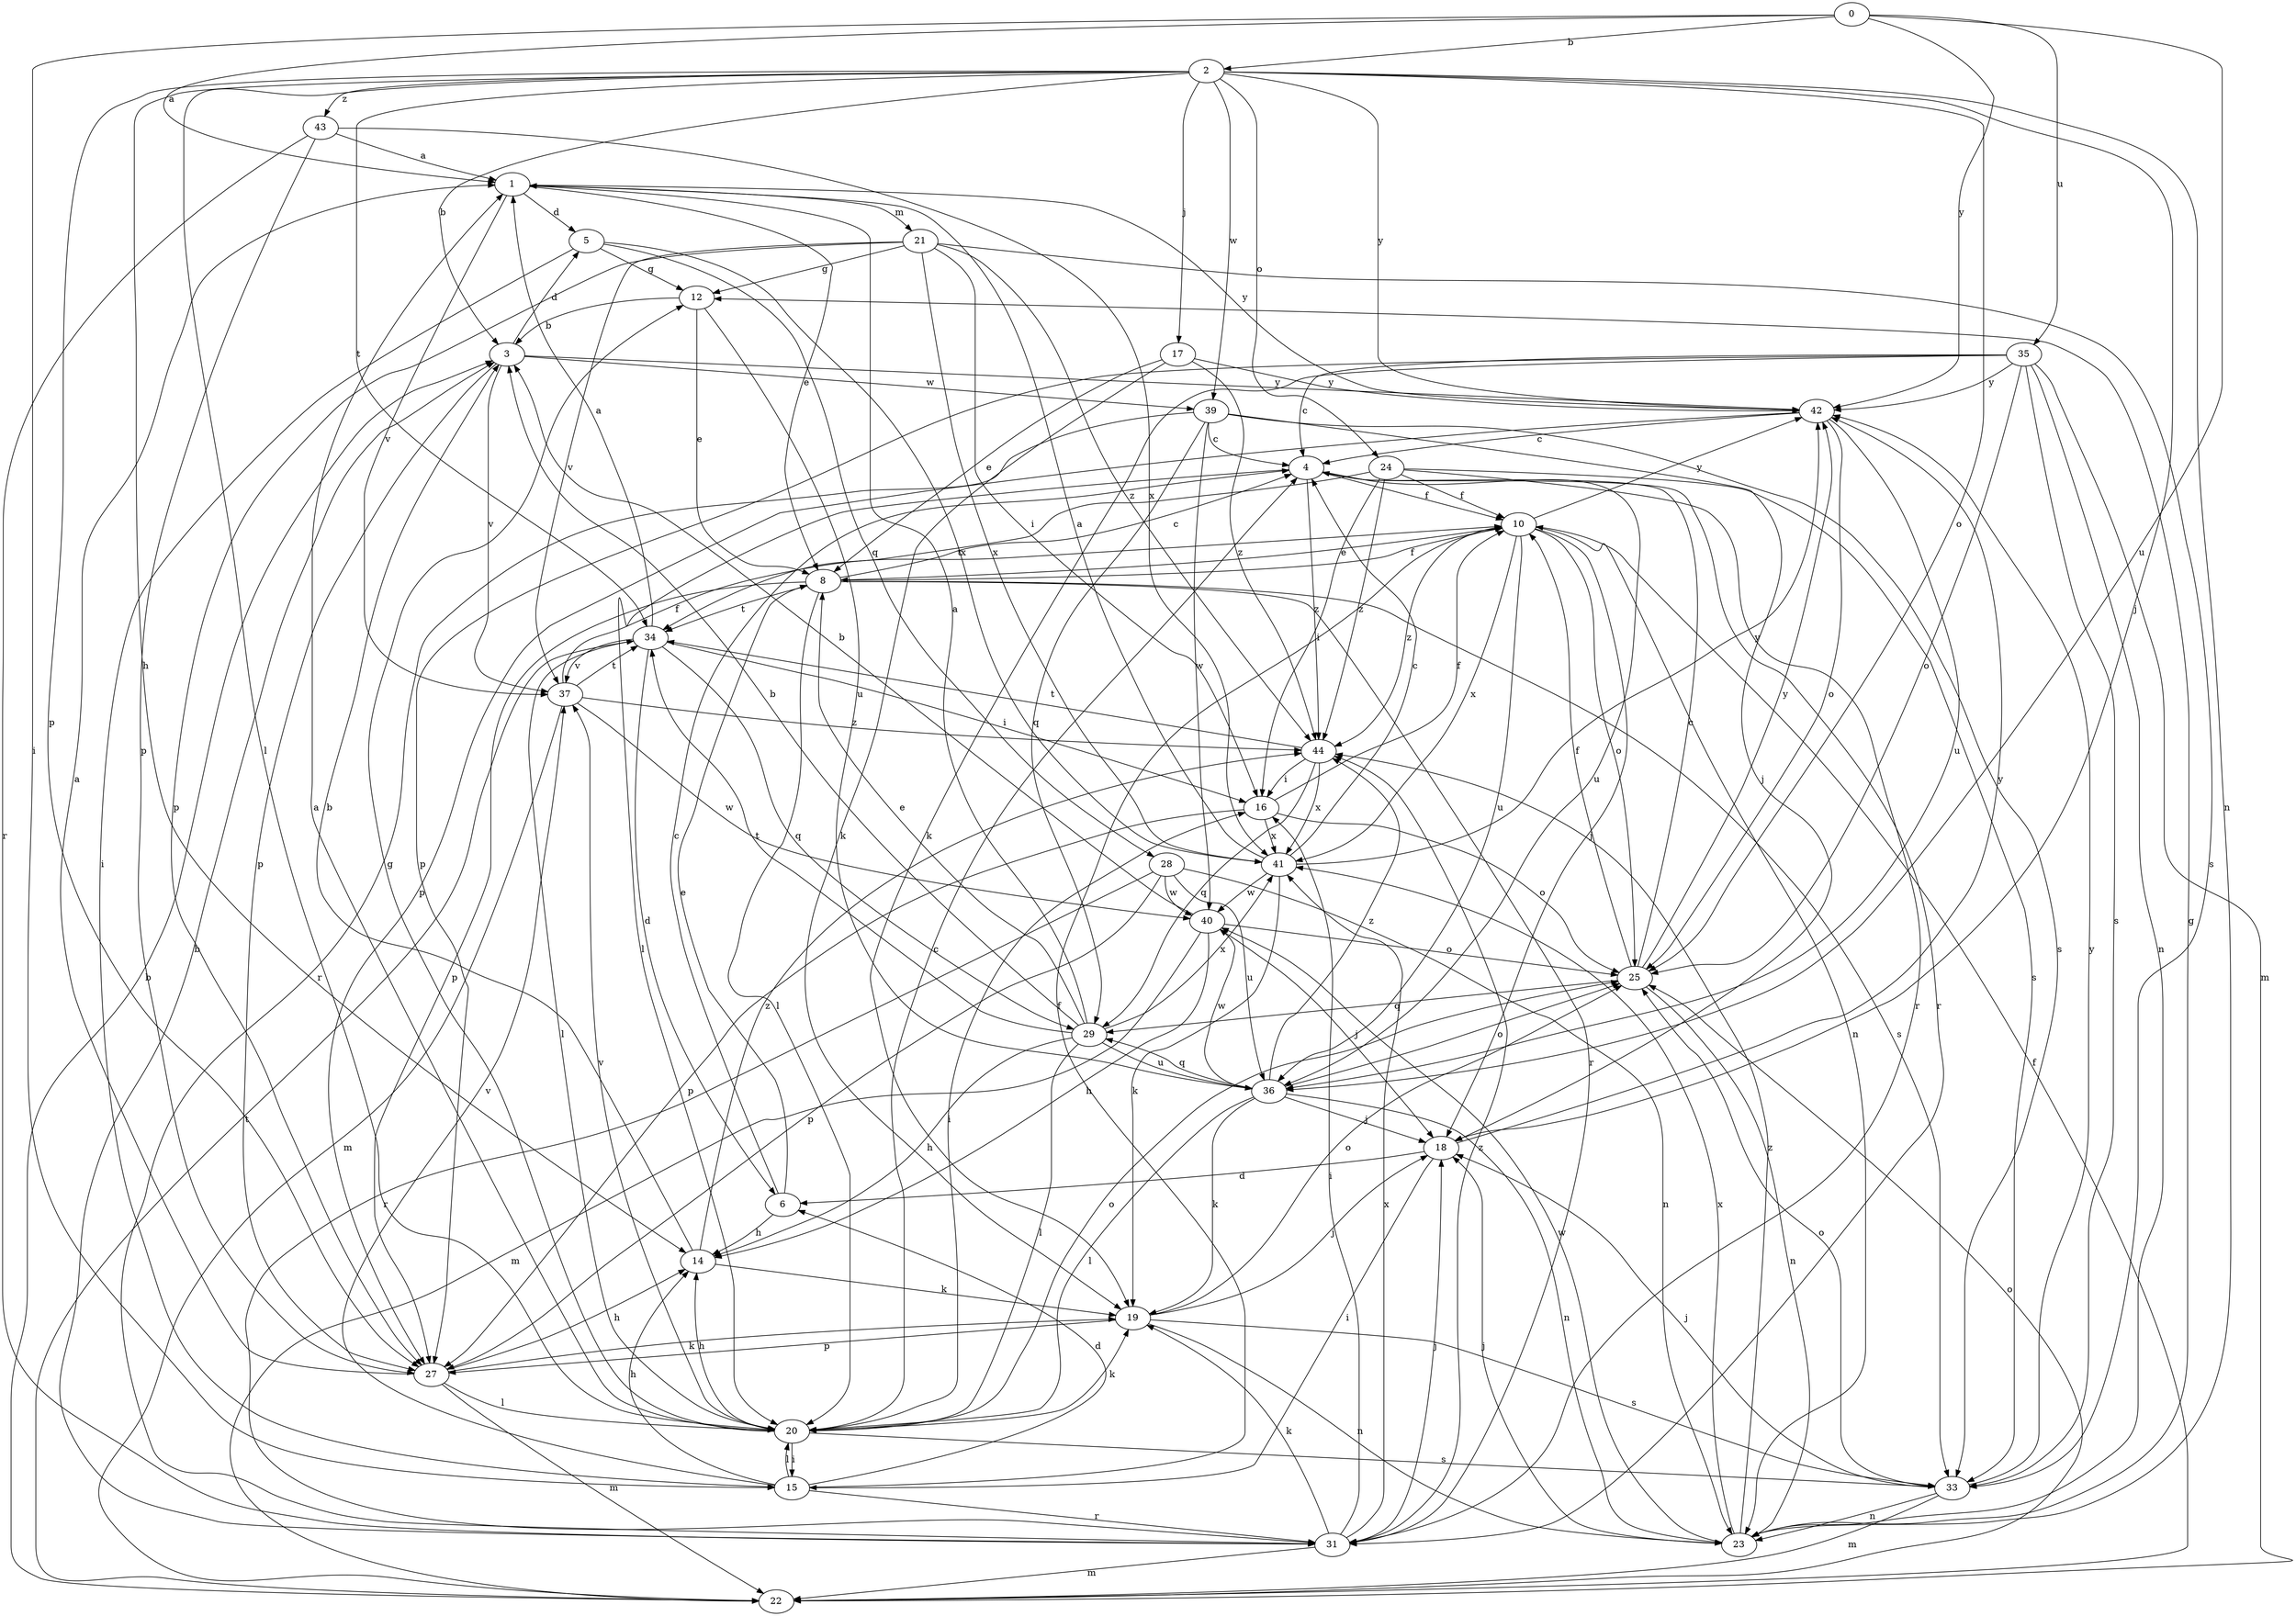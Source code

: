 strict digraph  {
0;
1;
2;
3;
4;
5;
6;
8;
10;
12;
14;
15;
16;
17;
18;
19;
20;
21;
22;
23;
24;
25;
27;
28;
29;
31;
33;
34;
35;
36;
37;
39;
40;
41;
42;
43;
44;
0 -> 1  [label=a];
0 -> 2  [label=b];
0 -> 15  [label=i];
0 -> 35  [label=u];
0 -> 36  [label=u];
0 -> 42  [label=y];
1 -> 5  [label=d];
1 -> 8  [label=e];
1 -> 21  [label=m];
1 -> 37  [label=v];
1 -> 42  [label=y];
2 -> 3  [label=b];
2 -> 14  [label=h];
2 -> 17  [label=j];
2 -> 18  [label=j];
2 -> 20  [label=l];
2 -> 23  [label=n];
2 -> 24  [label=o];
2 -> 25  [label=o];
2 -> 27  [label=p];
2 -> 34  [label=t];
2 -> 39  [label=w];
2 -> 42  [label=y];
2 -> 43  [label=z];
3 -> 5  [label=d];
3 -> 27  [label=p];
3 -> 37  [label=v];
3 -> 39  [label=w];
3 -> 42  [label=y];
4 -> 10  [label=f];
4 -> 20  [label=l];
4 -> 31  [label=r];
4 -> 36  [label=u];
4 -> 44  [label=z];
5 -> 12  [label=g];
5 -> 15  [label=i];
5 -> 28  [label=q];
5 -> 41  [label=x];
6 -> 4  [label=c];
6 -> 8  [label=e];
6 -> 14  [label=h];
8 -> 4  [label=c];
8 -> 10  [label=f];
8 -> 20  [label=l];
8 -> 27  [label=p];
8 -> 31  [label=r];
8 -> 33  [label=s];
8 -> 34  [label=t];
10 -> 8  [label=e];
10 -> 18  [label=j];
10 -> 23  [label=n];
10 -> 25  [label=o];
10 -> 36  [label=u];
10 -> 41  [label=x];
10 -> 42  [label=y];
10 -> 44  [label=z];
12 -> 3  [label=b];
12 -> 8  [label=e];
12 -> 36  [label=u];
14 -> 3  [label=b];
14 -> 19  [label=k];
14 -> 44  [label=z];
15 -> 6  [label=d];
15 -> 10  [label=f];
15 -> 14  [label=h];
15 -> 20  [label=l];
15 -> 31  [label=r];
15 -> 37  [label=v];
16 -> 10  [label=f];
16 -> 25  [label=o];
16 -> 27  [label=p];
16 -> 41  [label=x];
17 -> 8  [label=e];
17 -> 19  [label=k];
17 -> 42  [label=y];
17 -> 44  [label=z];
18 -> 6  [label=d];
18 -> 15  [label=i];
18 -> 42  [label=y];
19 -> 18  [label=j];
19 -> 23  [label=n];
19 -> 25  [label=o];
19 -> 27  [label=p];
19 -> 33  [label=s];
20 -> 1  [label=a];
20 -> 4  [label=c];
20 -> 12  [label=g];
20 -> 14  [label=h];
20 -> 15  [label=i];
20 -> 16  [label=i];
20 -> 19  [label=k];
20 -> 25  [label=o];
20 -> 33  [label=s];
20 -> 37  [label=v];
21 -> 12  [label=g];
21 -> 16  [label=i];
21 -> 27  [label=p];
21 -> 33  [label=s];
21 -> 37  [label=v];
21 -> 41  [label=x];
21 -> 44  [label=z];
22 -> 3  [label=b];
22 -> 10  [label=f];
22 -> 25  [label=o];
22 -> 34  [label=t];
23 -> 12  [label=g];
23 -> 18  [label=j];
23 -> 40  [label=w];
23 -> 41  [label=x];
23 -> 44  [label=z];
24 -> 10  [label=f];
24 -> 16  [label=i];
24 -> 31  [label=r];
24 -> 33  [label=s];
24 -> 34  [label=t];
24 -> 44  [label=z];
25 -> 4  [label=c];
25 -> 10  [label=f];
25 -> 23  [label=n];
25 -> 29  [label=q];
25 -> 42  [label=y];
27 -> 1  [label=a];
27 -> 14  [label=h];
27 -> 19  [label=k];
27 -> 20  [label=l];
27 -> 22  [label=m];
28 -> 23  [label=n];
28 -> 27  [label=p];
28 -> 31  [label=r];
28 -> 36  [label=u];
28 -> 40  [label=w];
29 -> 1  [label=a];
29 -> 3  [label=b];
29 -> 8  [label=e];
29 -> 14  [label=h];
29 -> 20  [label=l];
29 -> 34  [label=t];
29 -> 36  [label=u];
29 -> 41  [label=x];
31 -> 3  [label=b];
31 -> 16  [label=i];
31 -> 18  [label=j];
31 -> 19  [label=k];
31 -> 22  [label=m];
31 -> 41  [label=x];
31 -> 44  [label=z];
33 -> 18  [label=j];
33 -> 22  [label=m];
33 -> 23  [label=n];
33 -> 25  [label=o];
33 -> 42  [label=y];
34 -> 1  [label=a];
34 -> 6  [label=d];
34 -> 16  [label=i];
34 -> 20  [label=l];
34 -> 29  [label=q];
34 -> 37  [label=v];
35 -> 4  [label=c];
35 -> 19  [label=k];
35 -> 22  [label=m];
35 -> 23  [label=n];
35 -> 25  [label=o];
35 -> 27  [label=p];
35 -> 33  [label=s];
35 -> 42  [label=y];
36 -> 18  [label=j];
36 -> 19  [label=k];
36 -> 20  [label=l];
36 -> 23  [label=n];
36 -> 25  [label=o];
36 -> 29  [label=q];
36 -> 40  [label=w];
36 -> 44  [label=z];
37 -> 10  [label=f];
37 -> 22  [label=m];
37 -> 34  [label=t];
37 -> 40  [label=w];
37 -> 44  [label=z];
39 -> 4  [label=c];
39 -> 18  [label=j];
39 -> 29  [label=q];
39 -> 31  [label=r];
39 -> 33  [label=s];
39 -> 40  [label=w];
40 -> 3  [label=b];
40 -> 14  [label=h];
40 -> 18  [label=j];
40 -> 22  [label=m];
40 -> 25  [label=o];
41 -> 1  [label=a];
41 -> 4  [label=c];
41 -> 19  [label=k];
41 -> 40  [label=w];
41 -> 42  [label=y];
42 -> 4  [label=c];
42 -> 25  [label=o];
42 -> 27  [label=p];
42 -> 36  [label=u];
43 -> 1  [label=a];
43 -> 27  [label=p];
43 -> 31  [label=r];
43 -> 41  [label=x];
44 -> 16  [label=i];
44 -> 29  [label=q];
44 -> 34  [label=t];
44 -> 41  [label=x];
}
